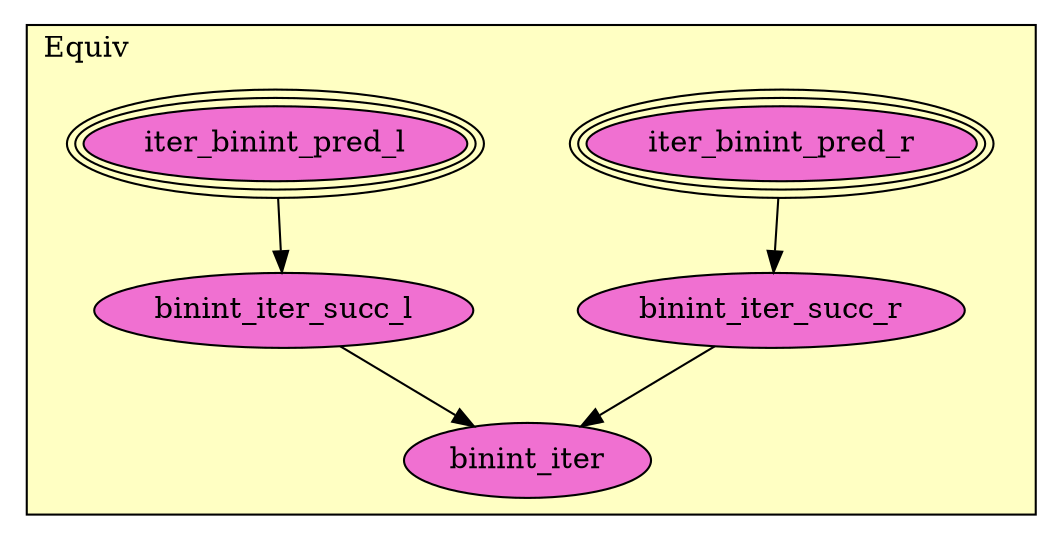 digraph HoTT_Spaces_BinInt_Equiv {
  graph [ratio=0.5]
  node [style=filled]
Equiv_iter_binint_pred_r [label="iter_binint_pred_r", URL=<Equiv.html#iter_binint_pred_r>, peripheries=3, fillcolor="#F070D1"] ;
Equiv_iter_binint_pred_l [label="iter_binint_pred_l", URL=<Equiv.html#iter_binint_pred_l>, peripheries=3, fillcolor="#F070D1"] ;
Equiv_binint_iter_succ_r [label="binint_iter_succ_r", URL=<Equiv.html#binint_iter_succ_r>, fillcolor="#F070D1"] ;
Equiv_binint_iter_succ_l [label="binint_iter_succ_l", URL=<Equiv.html#binint_iter_succ_l>, fillcolor="#F070D1"] ;
Equiv_binint_iter [label="binint_iter", URL=<Equiv.html#binint_iter>, fillcolor="#F070D1"] ;
  Equiv_iter_binint_pred_r -> Equiv_binint_iter_succ_r [] ;
  Equiv_iter_binint_pred_l -> Equiv_binint_iter_succ_l [] ;
  Equiv_binint_iter_succ_r -> Equiv_binint_iter [] ;
  Equiv_binint_iter_succ_l -> Equiv_binint_iter [] ;
subgraph cluster_Equiv { label="Equiv"; fillcolor="#FFFFC3"; labeljust=l; style=filled 
Equiv_binint_iter; Equiv_binint_iter_succ_l; Equiv_binint_iter_succ_r; Equiv_iter_binint_pred_l; Equiv_iter_binint_pred_r; };
} /* END */
